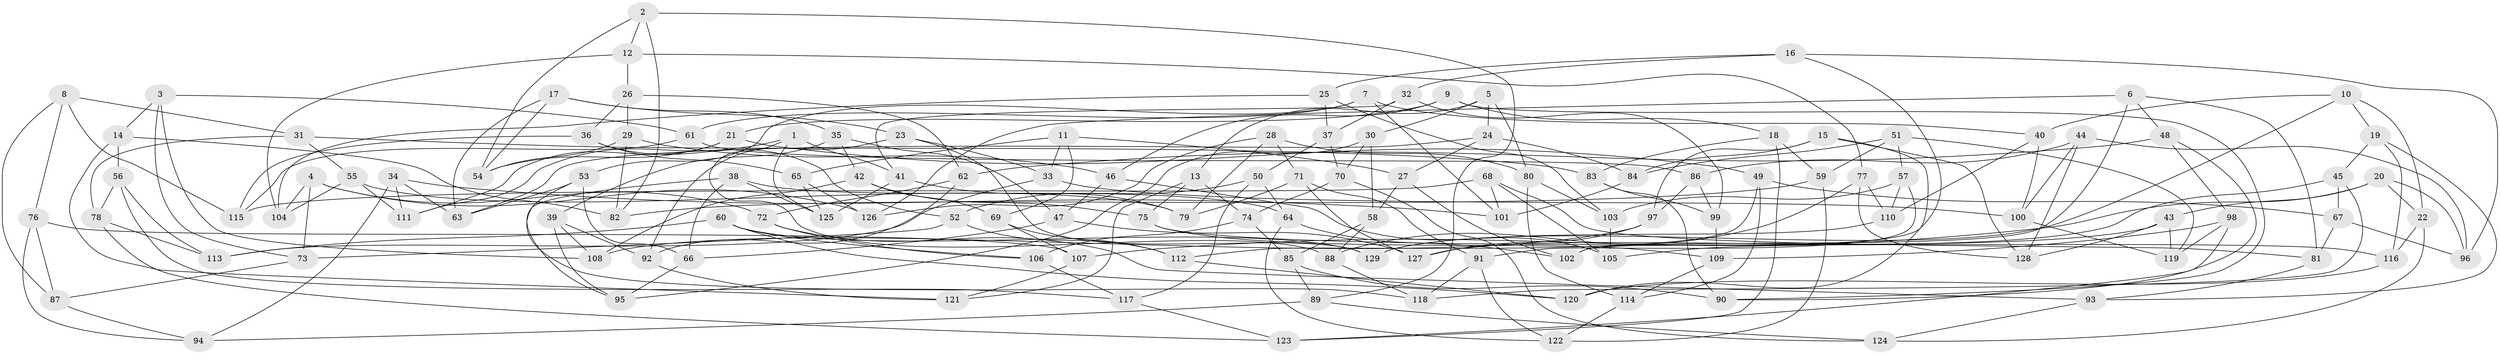 // Generated by graph-tools (version 1.1) at 2025/27/03/09/25 03:27:00]
// undirected, 129 vertices, 258 edges
graph export_dot {
graph [start="1"]
  node [color=gray90,style=filled];
  1;
  2;
  3;
  4;
  5;
  6;
  7;
  8;
  9;
  10;
  11;
  12;
  13;
  14;
  15;
  16;
  17;
  18;
  19;
  20;
  21;
  22;
  23;
  24;
  25;
  26;
  27;
  28;
  29;
  30;
  31;
  32;
  33;
  34;
  35;
  36;
  37;
  38;
  39;
  40;
  41;
  42;
  43;
  44;
  45;
  46;
  47;
  48;
  49;
  50;
  51;
  52;
  53;
  54;
  55;
  56;
  57;
  58;
  59;
  60;
  61;
  62;
  63;
  64;
  65;
  66;
  67;
  68;
  69;
  70;
  71;
  72;
  73;
  74;
  75;
  76;
  77;
  78;
  79;
  80;
  81;
  82;
  83;
  84;
  85;
  86;
  87;
  88;
  89;
  90;
  91;
  92;
  93;
  94;
  95;
  96;
  97;
  98;
  99;
  100;
  101;
  102;
  103;
  104;
  105;
  106;
  107;
  108;
  109;
  110;
  111;
  112;
  113;
  114;
  115;
  116;
  117;
  118;
  119;
  120;
  121;
  122;
  123;
  124;
  125;
  126;
  127;
  128;
  129;
  1 -- 111;
  1 -- 88;
  1 -- 125;
  1 -- 41;
  2 -- 54;
  2 -- 82;
  2 -- 12;
  2 -- 89;
  3 -- 108;
  3 -- 61;
  3 -- 73;
  3 -- 14;
  4 -- 104;
  4 -- 126;
  4 -- 72;
  4 -- 73;
  5 -- 13;
  5 -- 24;
  5 -- 30;
  5 -- 80;
  6 -- 81;
  6 -- 126;
  6 -- 48;
  6 -- 102;
  7 -- 40;
  7 -- 101;
  7 -- 53;
  7 -- 61;
  8 -- 31;
  8 -- 76;
  8 -- 115;
  8 -- 87;
  9 -- 18;
  9 -- 46;
  9 -- 90;
  9 -- 21;
  10 -- 22;
  10 -- 40;
  10 -- 129;
  10 -- 19;
  11 -- 69;
  11 -- 65;
  11 -- 27;
  11 -- 33;
  12 -- 77;
  12 -- 26;
  12 -- 104;
  13 -- 75;
  13 -- 121;
  13 -- 74;
  14 -- 56;
  14 -- 82;
  14 -- 121;
  15 -- 120;
  15 -- 84;
  15 -- 97;
  15 -- 128;
  16 -- 96;
  16 -- 32;
  16 -- 102;
  16 -- 25;
  17 -- 23;
  17 -- 54;
  17 -- 63;
  17 -- 35;
  18 -- 123;
  18 -- 83;
  18 -- 59;
  19 -- 45;
  19 -- 116;
  19 -- 93;
  20 -- 107;
  20 -- 43;
  20 -- 96;
  20 -- 22;
  21 -- 111;
  21 -- 54;
  21 -- 49;
  22 -- 116;
  22 -- 124;
  23 -- 92;
  23 -- 33;
  23 -- 129;
  24 -- 63;
  24 -- 84;
  24 -- 27;
  25 -- 37;
  25 -- 104;
  25 -- 103;
  26 -- 36;
  26 -- 62;
  26 -- 29;
  27 -- 58;
  27 -- 102;
  28 -- 80;
  28 -- 71;
  28 -- 126;
  28 -- 79;
  29 -- 46;
  29 -- 54;
  29 -- 82;
  30 -- 95;
  30 -- 58;
  30 -- 70;
  31 -- 83;
  31 -- 55;
  31 -- 78;
  32 -- 37;
  32 -- 99;
  32 -- 41;
  33 -- 113;
  33 -- 100;
  34 -- 94;
  34 -- 101;
  34 -- 111;
  34 -- 63;
  35 -- 47;
  35 -- 39;
  35 -- 42;
  36 -- 52;
  36 -- 115;
  36 -- 65;
  37 -- 50;
  37 -- 70;
  38 -- 95;
  38 -- 64;
  38 -- 125;
  38 -- 66;
  39 -- 92;
  39 -- 108;
  39 -- 95;
  40 -- 100;
  40 -- 110;
  41 -- 125;
  41 -- 79;
  42 -- 75;
  42 -- 108;
  42 -- 69;
  43 -- 119;
  43 -- 105;
  43 -- 128;
  44 -- 96;
  44 -- 86;
  44 -- 100;
  44 -- 128;
  45 -- 67;
  45 -- 127;
  45 -- 118;
  46 -- 47;
  46 -- 105;
  47 -- 127;
  47 -- 66;
  48 -- 90;
  48 -- 98;
  48 -- 62;
  49 -- 114;
  49 -- 112;
  49 -- 67;
  50 -- 52;
  50 -- 117;
  50 -- 64;
  51 -- 57;
  51 -- 84;
  51 -- 119;
  51 -- 59;
  52 -- 112;
  52 -- 73;
  53 -- 63;
  53 -- 118;
  53 -- 66;
  55 -- 79;
  55 -- 111;
  55 -- 104;
  56 -- 117;
  56 -- 78;
  56 -- 113;
  57 -- 91;
  57 -- 110;
  57 -- 103;
  58 -- 88;
  58 -- 85;
  59 -- 122;
  59 -- 82;
  60 -- 129;
  60 -- 120;
  60 -- 113;
  60 -- 106;
  61 -- 115;
  61 -- 86;
  62 -- 72;
  62 -- 92;
  64 -- 122;
  64 -- 102;
  65 -- 126;
  65 -- 125;
  66 -- 95;
  67 -- 96;
  67 -- 81;
  68 -- 115;
  68 -- 105;
  68 -- 81;
  68 -- 101;
  69 -- 107;
  69 -- 112;
  70 -- 74;
  70 -- 124;
  71 -- 127;
  71 -- 79;
  71 -- 91;
  72 -- 106;
  72 -- 93;
  73 -- 87;
  74 -- 85;
  74 -- 106;
  75 -- 109;
  75 -- 116;
  76 -- 107;
  76 -- 87;
  76 -- 94;
  77 -- 128;
  77 -- 88;
  77 -- 110;
  78 -- 123;
  78 -- 113;
  80 -- 103;
  80 -- 114;
  81 -- 93;
  83 -- 99;
  83 -- 90;
  84 -- 101;
  85 -- 90;
  85 -- 89;
  86 -- 99;
  86 -- 97;
  87 -- 94;
  88 -- 118;
  89 -- 94;
  89 -- 124;
  91 -- 118;
  91 -- 122;
  92 -- 121;
  93 -- 124;
  97 -- 108;
  97 -- 127;
  98 -- 123;
  98 -- 119;
  98 -- 109;
  99 -- 109;
  100 -- 119;
  103 -- 105;
  106 -- 117;
  107 -- 121;
  109 -- 114;
  110 -- 129;
  112 -- 120;
  114 -- 122;
  116 -- 120;
  117 -- 123;
}
